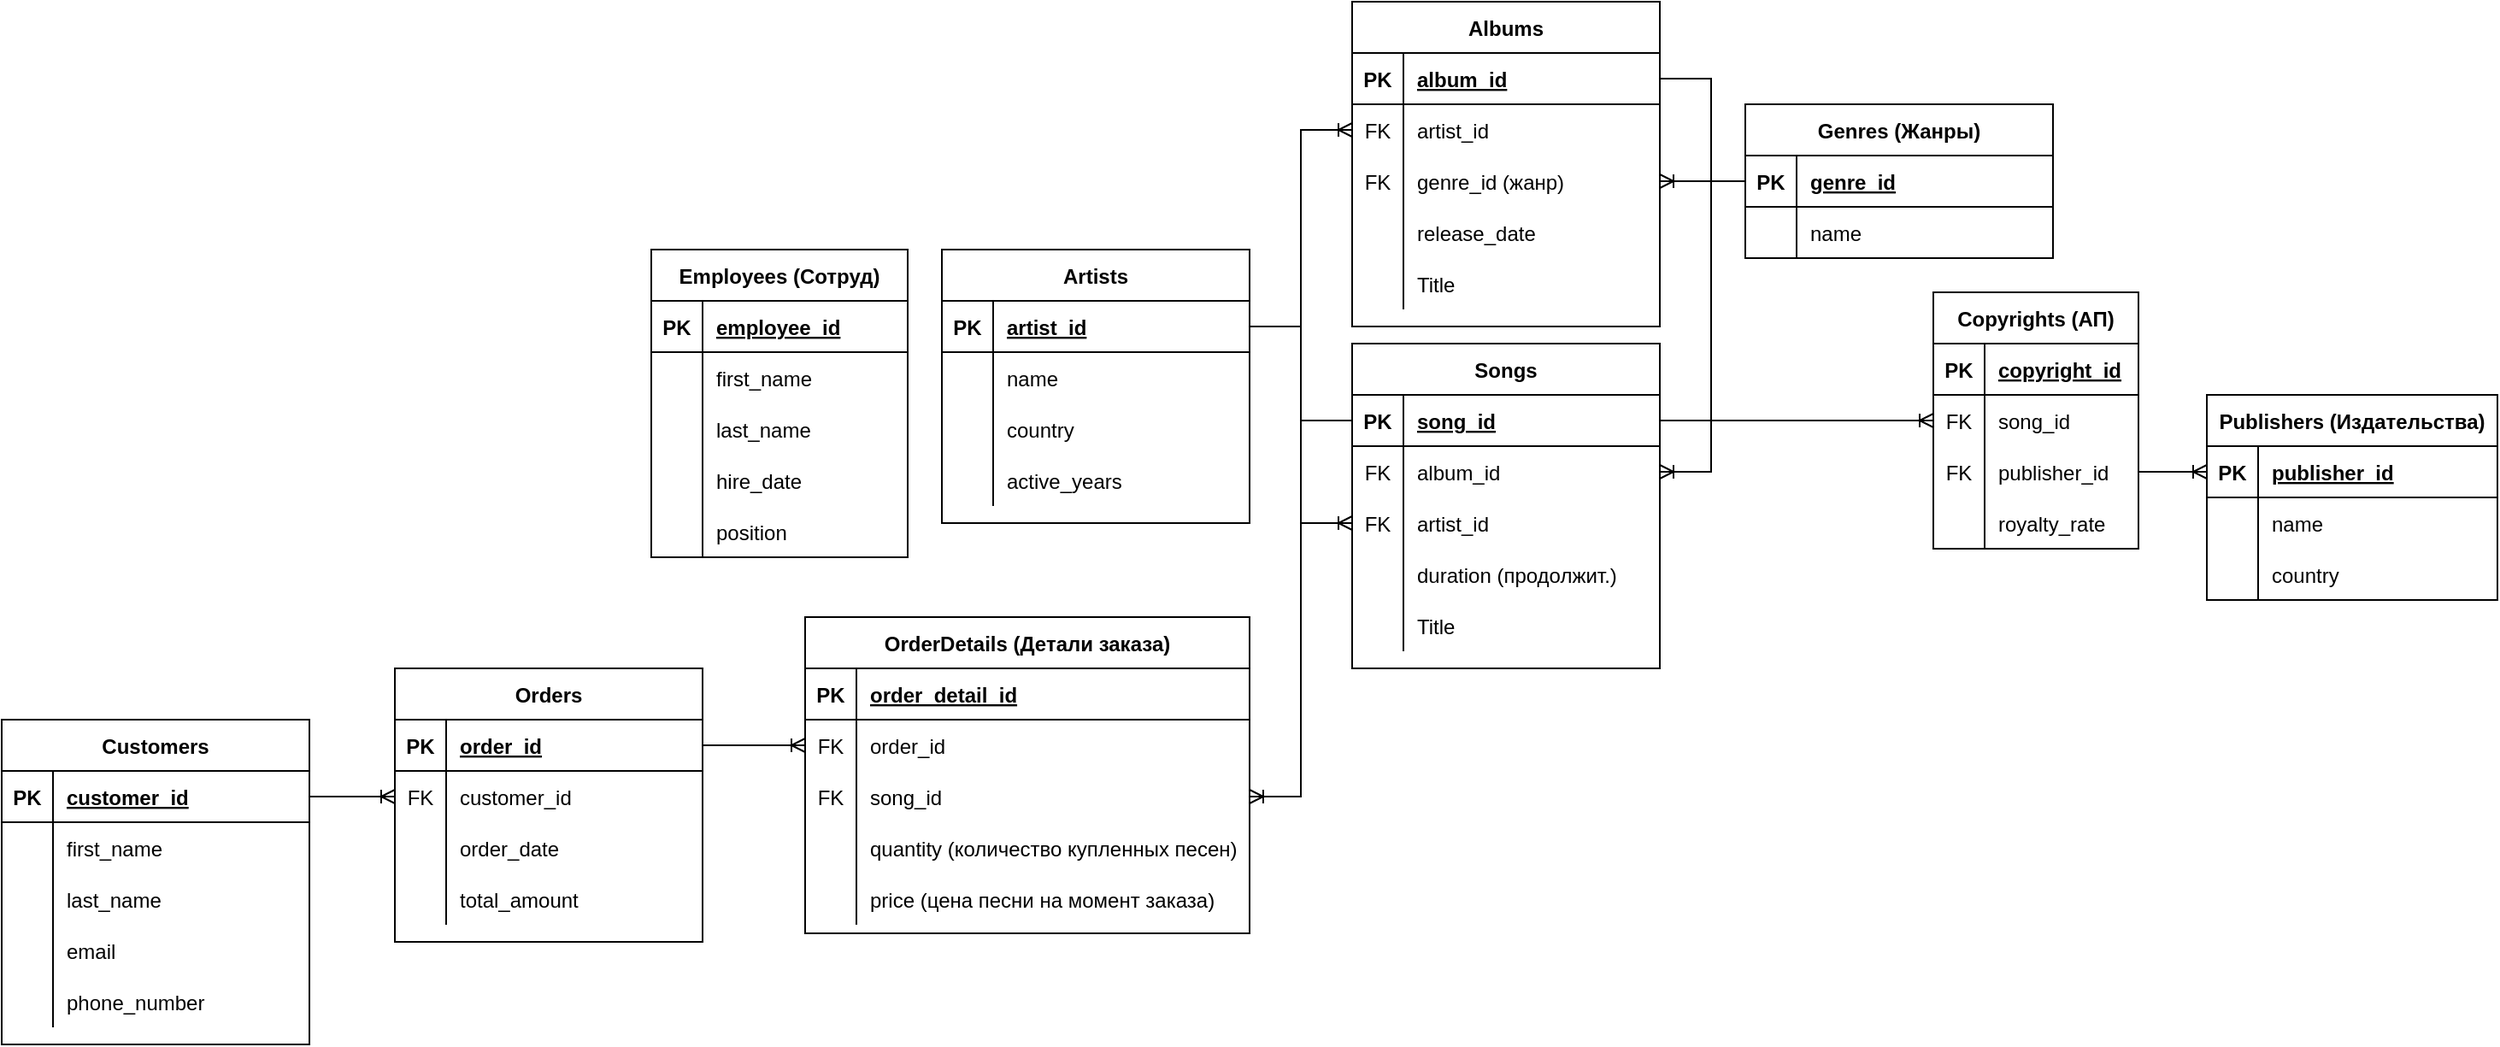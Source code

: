 <mxfile version="21.8.0" type="device">
  <diagram id="JHXD_FLAg1l4ZwwPy2hv" name="Страница 1">
    <mxGraphModel dx="2261" dy="790" grid="1" gridSize="10" guides="1" tooltips="1" connect="1" arrows="1" fold="1" page="1" pageScale="1" pageWidth="827" pageHeight="1169" math="0" shadow="0">
      <root>
        <mxCell id="0" />
        <mxCell id="1" parent="0" />
        <mxCell id="b1tqlQpPROl0KaojDgpp-8" value="Albums" style="shape=table;startSize=30;container=1;collapsible=1;childLayout=tableLayout;fixedRows=1;rowLines=0;fontStyle=1;align=center;resizeLast=1;" parent="1" vertex="1">
          <mxGeometry x="130" y="30" width="180" height="190" as="geometry" />
        </mxCell>
        <mxCell id="b1tqlQpPROl0KaojDgpp-9" value="" style="shape=tableRow;horizontal=0;startSize=0;swimlaneHead=0;swimlaneBody=0;fillColor=none;collapsible=0;dropTarget=0;points=[[0,0.5],[1,0.5]];portConstraint=eastwest;top=0;left=0;right=0;bottom=1;" parent="b1tqlQpPROl0KaojDgpp-8" vertex="1">
          <mxGeometry y="30" width="180" height="30" as="geometry" />
        </mxCell>
        <mxCell id="b1tqlQpPROl0KaojDgpp-10" value="PK" style="shape=partialRectangle;connectable=0;fillColor=none;top=0;left=0;bottom=0;right=0;fontStyle=1;overflow=hidden;" parent="b1tqlQpPROl0KaojDgpp-9" vertex="1">
          <mxGeometry width="30" height="30" as="geometry">
            <mxRectangle width="30" height="30" as="alternateBounds" />
          </mxGeometry>
        </mxCell>
        <mxCell id="b1tqlQpPROl0KaojDgpp-11" value="album_id" style="shape=partialRectangle;connectable=0;fillColor=none;top=0;left=0;bottom=0;right=0;align=left;spacingLeft=6;fontStyle=5;overflow=hidden;" parent="b1tqlQpPROl0KaojDgpp-9" vertex="1">
          <mxGeometry x="30" width="150" height="30" as="geometry">
            <mxRectangle width="150" height="30" as="alternateBounds" />
          </mxGeometry>
        </mxCell>
        <mxCell id="b1tqlQpPROl0KaojDgpp-12" value="" style="shape=tableRow;horizontal=0;startSize=0;swimlaneHead=0;swimlaneBody=0;fillColor=none;collapsible=0;dropTarget=0;points=[[0,0.5],[1,0.5]];portConstraint=eastwest;top=0;left=0;right=0;bottom=0;" parent="b1tqlQpPROl0KaojDgpp-8" vertex="1">
          <mxGeometry y="60" width="180" height="30" as="geometry" />
        </mxCell>
        <mxCell id="b1tqlQpPROl0KaojDgpp-13" value="FK" style="shape=partialRectangle;connectable=0;fillColor=none;top=0;left=0;bottom=0;right=0;fontStyle=0;overflow=hidden;" parent="b1tqlQpPROl0KaojDgpp-12" vertex="1">
          <mxGeometry width="30" height="30" as="geometry">
            <mxRectangle width="30" height="30" as="alternateBounds" />
          </mxGeometry>
        </mxCell>
        <mxCell id="b1tqlQpPROl0KaojDgpp-14" value="artist_id " style="shape=partialRectangle;connectable=0;fillColor=none;top=0;left=0;bottom=0;right=0;align=left;spacingLeft=6;fontStyle=0;overflow=hidden;" parent="b1tqlQpPROl0KaojDgpp-12" vertex="1">
          <mxGeometry x="30" width="150" height="30" as="geometry">
            <mxRectangle width="150" height="30" as="alternateBounds" />
          </mxGeometry>
        </mxCell>
        <mxCell id="b1tqlQpPROl0KaojDgpp-15" value="" style="shape=tableRow;horizontal=0;startSize=0;swimlaneHead=0;swimlaneBody=0;fillColor=none;collapsible=0;dropTarget=0;points=[[0,0.5],[1,0.5]];portConstraint=eastwest;top=0;left=0;right=0;bottom=0;" parent="b1tqlQpPROl0KaojDgpp-8" vertex="1">
          <mxGeometry y="90" width="180" height="30" as="geometry" />
        </mxCell>
        <mxCell id="b1tqlQpPROl0KaojDgpp-16" value="FK" style="shape=partialRectangle;connectable=0;fillColor=none;top=0;left=0;bottom=0;right=0;fontStyle=0;overflow=hidden;" parent="b1tqlQpPROl0KaojDgpp-15" vertex="1">
          <mxGeometry width="30" height="30" as="geometry">
            <mxRectangle width="30" height="30" as="alternateBounds" />
          </mxGeometry>
        </mxCell>
        <mxCell id="b1tqlQpPROl0KaojDgpp-17" value="genre_id (жанр)" style="shape=partialRectangle;connectable=0;fillColor=none;top=0;left=0;bottom=0;right=0;align=left;spacingLeft=6;fontStyle=0;overflow=hidden;" parent="b1tqlQpPROl0KaojDgpp-15" vertex="1">
          <mxGeometry x="30" width="150" height="30" as="geometry">
            <mxRectangle width="150" height="30" as="alternateBounds" />
          </mxGeometry>
        </mxCell>
        <mxCell id="b1tqlQpPROl0KaojDgpp-18" value="" style="shape=tableRow;horizontal=0;startSize=0;swimlaneHead=0;swimlaneBody=0;fillColor=none;collapsible=0;dropTarget=0;points=[[0,0.5],[1,0.5]];portConstraint=eastwest;top=0;left=0;right=0;bottom=0;" parent="b1tqlQpPROl0KaojDgpp-8" vertex="1">
          <mxGeometry y="120" width="180" height="30" as="geometry" />
        </mxCell>
        <mxCell id="b1tqlQpPROl0KaojDgpp-19" value="" style="shape=partialRectangle;connectable=0;fillColor=none;top=0;left=0;bottom=0;right=0;editable=1;overflow=hidden;" parent="b1tqlQpPROl0KaojDgpp-18" vertex="1">
          <mxGeometry width="30" height="30" as="geometry">
            <mxRectangle width="30" height="30" as="alternateBounds" />
          </mxGeometry>
        </mxCell>
        <mxCell id="b1tqlQpPROl0KaojDgpp-20" value="release_date " style="shape=partialRectangle;connectable=0;fillColor=none;top=0;left=0;bottom=0;right=0;align=left;spacingLeft=6;overflow=hidden;" parent="b1tqlQpPROl0KaojDgpp-18" vertex="1">
          <mxGeometry x="30" width="150" height="30" as="geometry">
            <mxRectangle width="150" height="30" as="alternateBounds" />
          </mxGeometry>
        </mxCell>
        <mxCell id="b1tqlQpPROl0KaojDgpp-21" value="" style="shape=tableRow;horizontal=0;startSize=0;swimlaneHead=0;swimlaneBody=0;fillColor=none;collapsible=0;dropTarget=0;points=[[0,0.5],[1,0.5]];portConstraint=eastwest;top=0;left=0;right=0;bottom=0;" parent="b1tqlQpPROl0KaojDgpp-8" vertex="1">
          <mxGeometry y="150" width="180" height="30" as="geometry" />
        </mxCell>
        <mxCell id="b1tqlQpPROl0KaojDgpp-22" value="" style="shape=partialRectangle;connectable=0;fillColor=none;top=0;left=0;bottom=0;right=0;editable=1;overflow=hidden;" parent="b1tqlQpPROl0KaojDgpp-21" vertex="1">
          <mxGeometry width="30" height="30" as="geometry">
            <mxRectangle width="30" height="30" as="alternateBounds" />
          </mxGeometry>
        </mxCell>
        <mxCell id="b1tqlQpPROl0KaojDgpp-23" value="Title" style="shape=partialRectangle;connectable=0;fillColor=none;top=0;left=0;bottom=0;right=0;align=left;spacingLeft=6;overflow=hidden;" parent="b1tqlQpPROl0KaojDgpp-21" vertex="1">
          <mxGeometry x="30" width="150" height="30" as="geometry">
            <mxRectangle width="150" height="30" as="alternateBounds" />
          </mxGeometry>
        </mxCell>
        <mxCell id="b1tqlQpPROl0KaojDgpp-24" value="Artists" style="shape=table;startSize=30;container=1;collapsible=1;childLayout=tableLayout;fixedRows=1;rowLines=0;fontStyle=1;align=center;resizeLast=1;" parent="1" vertex="1">
          <mxGeometry x="-110" y="175" width="180" height="160" as="geometry" />
        </mxCell>
        <mxCell id="b1tqlQpPROl0KaojDgpp-25" value="" style="shape=tableRow;horizontal=0;startSize=0;swimlaneHead=0;swimlaneBody=0;fillColor=none;collapsible=0;dropTarget=0;points=[[0,0.5],[1,0.5]];portConstraint=eastwest;top=0;left=0;right=0;bottom=1;" parent="b1tqlQpPROl0KaojDgpp-24" vertex="1">
          <mxGeometry y="30" width="180" height="30" as="geometry" />
        </mxCell>
        <mxCell id="b1tqlQpPROl0KaojDgpp-26" value="PK" style="shape=partialRectangle;connectable=0;fillColor=none;top=0;left=0;bottom=0;right=0;fontStyle=1;overflow=hidden;" parent="b1tqlQpPROl0KaojDgpp-25" vertex="1">
          <mxGeometry width="30" height="30" as="geometry">
            <mxRectangle width="30" height="30" as="alternateBounds" />
          </mxGeometry>
        </mxCell>
        <mxCell id="b1tqlQpPROl0KaojDgpp-27" value="artist_id " style="shape=partialRectangle;connectable=0;fillColor=none;top=0;left=0;bottom=0;right=0;align=left;spacingLeft=6;fontStyle=5;overflow=hidden;" parent="b1tqlQpPROl0KaojDgpp-25" vertex="1">
          <mxGeometry x="30" width="150" height="30" as="geometry">
            <mxRectangle width="150" height="30" as="alternateBounds" />
          </mxGeometry>
        </mxCell>
        <mxCell id="b1tqlQpPROl0KaojDgpp-28" value="" style="shape=tableRow;horizontal=0;startSize=0;swimlaneHead=0;swimlaneBody=0;fillColor=none;collapsible=0;dropTarget=0;points=[[0,0.5],[1,0.5]];portConstraint=eastwest;top=0;left=0;right=0;bottom=0;" parent="b1tqlQpPROl0KaojDgpp-24" vertex="1">
          <mxGeometry y="60" width="180" height="30" as="geometry" />
        </mxCell>
        <mxCell id="b1tqlQpPROl0KaojDgpp-29" value="" style="shape=partialRectangle;connectable=0;fillColor=none;top=0;left=0;bottom=0;right=0;fontStyle=0;overflow=hidden;" parent="b1tqlQpPROl0KaojDgpp-28" vertex="1">
          <mxGeometry width="30" height="30" as="geometry">
            <mxRectangle width="30" height="30" as="alternateBounds" />
          </mxGeometry>
        </mxCell>
        <mxCell id="b1tqlQpPROl0KaojDgpp-30" value="name " style="shape=partialRectangle;connectable=0;fillColor=none;top=0;left=0;bottom=0;right=0;align=left;spacingLeft=6;fontStyle=0;overflow=hidden;" parent="b1tqlQpPROl0KaojDgpp-28" vertex="1">
          <mxGeometry x="30" width="150" height="30" as="geometry">
            <mxRectangle width="150" height="30" as="alternateBounds" />
          </mxGeometry>
        </mxCell>
        <mxCell id="b1tqlQpPROl0KaojDgpp-31" value="" style="shape=tableRow;horizontal=0;startSize=0;swimlaneHead=0;swimlaneBody=0;fillColor=none;collapsible=0;dropTarget=0;points=[[0,0.5],[1,0.5]];portConstraint=eastwest;top=0;left=0;right=0;bottom=0;" parent="b1tqlQpPROl0KaojDgpp-24" vertex="1">
          <mxGeometry y="90" width="180" height="30" as="geometry" />
        </mxCell>
        <mxCell id="b1tqlQpPROl0KaojDgpp-32" value="" style="shape=partialRectangle;connectable=0;fillColor=none;top=0;left=0;bottom=0;right=0;fontStyle=0;overflow=hidden;" parent="b1tqlQpPROl0KaojDgpp-31" vertex="1">
          <mxGeometry width="30" height="30" as="geometry">
            <mxRectangle width="30" height="30" as="alternateBounds" />
          </mxGeometry>
        </mxCell>
        <mxCell id="b1tqlQpPROl0KaojDgpp-33" value="country " style="shape=partialRectangle;connectable=0;fillColor=none;top=0;left=0;bottom=0;right=0;align=left;spacingLeft=6;fontStyle=0;overflow=hidden;" parent="b1tqlQpPROl0KaojDgpp-31" vertex="1">
          <mxGeometry x="30" width="150" height="30" as="geometry">
            <mxRectangle width="150" height="30" as="alternateBounds" />
          </mxGeometry>
        </mxCell>
        <mxCell id="b1tqlQpPROl0KaojDgpp-34" value="" style="shape=tableRow;horizontal=0;startSize=0;swimlaneHead=0;swimlaneBody=0;fillColor=none;collapsible=0;dropTarget=0;points=[[0,0.5],[1,0.5]];portConstraint=eastwest;top=0;left=0;right=0;bottom=0;" parent="b1tqlQpPROl0KaojDgpp-24" vertex="1">
          <mxGeometry y="120" width="180" height="30" as="geometry" />
        </mxCell>
        <mxCell id="b1tqlQpPROl0KaojDgpp-35" value="" style="shape=partialRectangle;connectable=0;fillColor=none;top=0;left=0;bottom=0;right=0;editable=1;overflow=hidden;" parent="b1tqlQpPROl0KaojDgpp-34" vertex="1">
          <mxGeometry width="30" height="30" as="geometry">
            <mxRectangle width="30" height="30" as="alternateBounds" />
          </mxGeometry>
        </mxCell>
        <mxCell id="b1tqlQpPROl0KaojDgpp-36" value="active_years  " style="shape=partialRectangle;connectable=0;fillColor=none;top=0;left=0;bottom=0;right=0;align=left;spacingLeft=6;overflow=hidden;" parent="b1tqlQpPROl0KaojDgpp-34" vertex="1">
          <mxGeometry x="30" width="150" height="30" as="geometry">
            <mxRectangle width="150" height="30" as="alternateBounds" />
          </mxGeometry>
        </mxCell>
        <mxCell id="b1tqlQpPROl0KaojDgpp-40" value="Genres (Жанры)" style="shape=table;startSize=30;container=1;collapsible=1;childLayout=tableLayout;fixedRows=1;rowLines=0;fontStyle=1;align=center;resizeLast=1;" parent="1" vertex="1">
          <mxGeometry x="360" y="90" width="180" height="90" as="geometry" />
        </mxCell>
        <mxCell id="b1tqlQpPROl0KaojDgpp-41" value="" style="shape=tableRow;horizontal=0;startSize=0;swimlaneHead=0;swimlaneBody=0;fillColor=none;collapsible=0;dropTarget=0;points=[[0,0.5],[1,0.5]];portConstraint=eastwest;top=0;left=0;right=0;bottom=1;" parent="b1tqlQpPROl0KaojDgpp-40" vertex="1">
          <mxGeometry y="30" width="180" height="30" as="geometry" />
        </mxCell>
        <mxCell id="b1tqlQpPROl0KaojDgpp-42" value="PK" style="shape=partialRectangle;connectable=0;fillColor=none;top=0;left=0;bottom=0;right=0;fontStyle=1;overflow=hidden;" parent="b1tqlQpPROl0KaojDgpp-41" vertex="1">
          <mxGeometry width="30" height="30" as="geometry">
            <mxRectangle width="30" height="30" as="alternateBounds" />
          </mxGeometry>
        </mxCell>
        <mxCell id="b1tqlQpPROl0KaojDgpp-43" value="genre_id " style="shape=partialRectangle;connectable=0;fillColor=none;top=0;left=0;bottom=0;right=0;align=left;spacingLeft=6;fontStyle=5;overflow=hidden;" parent="b1tqlQpPROl0KaojDgpp-41" vertex="1">
          <mxGeometry x="30" width="150" height="30" as="geometry">
            <mxRectangle width="150" height="30" as="alternateBounds" />
          </mxGeometry>
        </mxCell>
        <mxCell id="b1tqlQpPROl0KaojDgpp-44" value="" style="shape=tableRow;horizontal=0;startSize=0;swimlaneHead=0;swimlaneBody=0;fillColor=none;collapsible=0;dropTarget=0;points=[[0,0.5],[1,0.5]];portConstraint=eastwest;top=0;left=0;right=0;bottom=0;" parent="b1tqlQpPROl0KaojDgpp-40" vertex="1">
          <mxGeometry y="60" width="180" height="30" as="geometry" />
        </mxCell>
        <mxCell id="b1tqlQpPROl0KaojDgpp-45" value="" style="shape=partialRectangle;connectable=0;fillColor=none;top=0;left=0;bottom=0;right=0;fontStyle=0;overflow=hidden;" parent="b1tqlQpPROl0KaojDgpp-44" vertex="1">
          <mxGeometry width="30" height="30" as="geometry">
            <mxRectangle width="30" height="30" as="alternateBounds" />
          </mxGeometry>
        </mxCell>
        <mxCell id="b1tqlQpPROl0KaojDgpp-46" value="name " style="shape=partialRectangle;connectable=0;fillColor=none;top=0;left=0;bottom=0;right=0;align=left;spacingLeft=6;fontStyle=0;overflow=hidden;" parent="b1tqlQpPROl0KaojDgpp-44" vertex="1">
          <mxGeometry x="30" width="150" height="30" as="geometry">
            <mxRectangle width="150" height="30" as="alternateBounds" />
          </mxGeometry>
        </mxCell>
        <mxCell id="b1tqlQpPROl0KaojDgpp-57" value="Songs" style="shape=table;startSize=30;container=1;collapsible=1;childLayout=tableLayout;fixedRows=1;rowLines=0;fontStyle=1;align=center;resizeLast=1;" parent="1" vertex="1">
          <mxGeometry x="130" y="230" width="180" height="190" as="geometry" />
        </mxCell>
        <mxCell id="b1tqlQpPROl0KaojDgpp-58" value="" style="shape=tableRow;horizontal=0;startSize=0;swimlaneHead=0;swimlaneBody=0;fillColor=none;collapsible=0;dropTarget=0;points=[[0,0.5],[1,0.5]];portConstraint=eastwest;top=0;left=0;right=0;bottom=1;" parent="b1tqlQpPROl0KaojDgpp-57" vertex="1">
          <mxGeometry y="30" width="180" height="30" as="geometry" />
        </mxCell>
        <mxCell id="b1tqlQpPROl0KaojDgpp-59" value="PK" style="shape=partialRectangle;connectable=0;fillColor=none;top=0;left=0;bottom=0;right=0;fontStyle=1;overflow=hidden;" parent="b1tqlQpPROl0KaojDgpp-58" vertex="1">
          <mxGeometry width="30" height="30" as="geometry">
            <mxRectangle width="30" height="30" as="alternateBounds" />
          </mxGeometry>
        </mxCell>
        <mxCell id="b1tqlQpPROl0KaojDgpp-60" value="song_id " style="shape=partialRectangle;connectable=0;fillColor=none;top=0;left=0;bottom=0;right=0;align=left;spacingLeft=6;fontStyle=5;overflow=hidden;" parent="b1tqlQpPROl0KaojDgpp-58" vertex="1">
          <mxGeometry x="30" width="150" height="30" as="geometry">
            <mxRectangle width="150" height="30" as="alternateBounds" />
          </mxGeometry>
        </mxCell>
        <mxCell id="b1tqlQpPROl0KaojDgpp-61" value="" style="shape=tableRow;horizontal=0;startSize=0;swimlaneHead=0;swimlaneBody=0;fillColor=none;collapsible=0;dropTarget=0;points=[[0,0.5],[1,0.5]];portConstraint=eastwest;top=0;left=0;right=0;bottom=0;" parent="b1tqlQpPROl0KaojDgpp-57" vertex="1">
          <mxGeometry y="60" width="180" height="30" as="geometry" />
        </mxCell>
        <mxCell id="b1tqlQpPROl0KaojDgpp-62" value="FK" style="shape=partialRectangle;connectable=0;fillColor=none;top=0;left=0;bottom=0;right=0;fontStyle=0;overflow=hidden;" parent="b1tqlQpPROl0KaojDgpp-61" vertex="1">
          <mxGeometry width="30" height="30" as="geometry">
            <mxRectangle width="30" height="30" as="alternateBounds" />
          </mxGeometry>
        </mxCell>
        <mxCell id="b1tqlQpPROl0KaojDgpp-63" value="album_id " style="shape=partialRectangle;connectable=0;fillColor=none;top=0;left=0;bottom=0;right=0;align=left;spacingLeft=6;fontStyle=0;overflow=hidden;" parent="b1tqlQpPROl0KaojDgpp-61" vertex="1">
          <mxGeometry x="30" width="150" height="30" as="geometry">
            <mxRectangle width="150" height="30" as="alternateBounds" />
          </mxGeometry>
        </mxCell>
        <mxCell id="b1tqlQpPROl0KaojDgpp-64" value="" style="shape=tableRow;horizontal=0;startSize=0;swimlaneHead=0;swimlaneBody=0;fillColor=none;collapsible=0;dropTarget=0;points=[[0,0.5],[1,0.5]];portConstraint=eastwest;top=0;left=0;right=0;bottom=0;" parent="b1tqlQpPROl0KaojDgpp-57" vertex="1">
          <mxGeometry y="90" width="180" height="30" as="geometry" />
        </mxCell>
        <mxCell id="b1tqlQpPROl0KaojDgpp-65" value="FK" style="shape=partialRectangle;connectable=0;fillColor=none;top=0;left=0;bottom=0;right=0;fontStyle=0;overflow=hidden;" parent="b1tqlQpPROl0KaojDgpp-64" vertex="1">
          <mxGeometry width="30" height="30" as="geometry">
            <mxRectangle width="30" height="30" as="alternateBounds" />
          </mxGeometry>
        </mxCell>
        <mxCell id="b1tqlQpPROl0KaojDgpp-66" value="artist_id " style="shape=partialRectangle;connectable=0;fillColor=none;top=0;left=0;bottom=0;right=0;align=left;spacingLeft=6;fontStyle=0;overflow=hidden;" parent="b1tqlQpPROl0KaojDgpp-64" vertex="1">
          <mxGeometry x="30" width="150" height="30" as="geometry">
            <mxRectangle width="150" height="30" as="alternateBounds" />
          </mxGeometry>
        </mxCell>
        <mxCell id="b1tqlQpPROl0KaojDgpp-67" value="" style="shape=tableRow;horizontal=0;startSize=0;swimlaneHead=0;swimlaneBody=0;fillColor=none;collapsible=0;dropTarget=0;points=[[0,0.5],[1,0.5]];portConstraint=eastwest;top=0;left=0;right=0;bottom=0;" parent="b1tqlQpPROl0KaojDgpp-57" vertex="1">
          <mxGeometry y="120" width="180" height="30" as="geometry" />
        </mxCell>
        <mxCell id="b1tqlQpPROl0KaojDgpp-68" value="" style="shape=partialRectangle;connectable=0;fillColor=none;top=0;left=0;bottom=0;right=0;editable=1;overflow=hidden;" parent="b1tqlQpPROl0KaojDgpp-67" vertex="1">
          <mxGeometry width="30" height="30" as="geometry">
            <mxRectangle width="30" height="30" as="alternateBounds" />
          </mxGeometry>
        </mxCell>
        <mxCell id="b1tqlQpPROl0KaojDgpp-69" value="duration (продолжит.)" style="shape=partialRectangle;connectable=0;fillColor=none;top=0;left=0;bottom=0;right=0;align=left;spacingLeft=6;overflow=hidden;" parent="b1tqlQpPROl0KaojDgpp-67" vertex="1">
          <mxGeometry x="30" width="150" height="30" as="geometry">
            <mxRectangle width="150" height="30" as="alternateBounds" />
          </mxGeometry>
        </mxCell>
        <mxCell id="b1tqlQpPROl0KaojDgpp-70" value="" style="shape=tableRow;horizontal=0;startSize=0;swimlaneHead=0;swimlaneBody=0;fillColor=none;collapsible=0;dropTarget=0;points=[[0,0.5],[1,0.5]];portConstraint=eastwest;top=0;left=0;right=0;bottom=0;" parent="b1tqlQpPROl0KaojDgpp-57" vertex="1">
          <mxGeometry y="150" width="180" height="30" as="geometry" />
        </mxCell>
        <mxCell id="b1tqlQpPROl0KaojDgpp-71" value="" style="shape=partialRectangle;connectable=0;fillColor=none;top=0;left=0;bottom=0;right=0;editable=1;overflow=hidden;" parent="b1tqlQpPROl0KaojDgpp-70" vertex="1">
          <mxGeometry width="30" height="30" as="geometry">
            <mxRectangle width="30" height="30" as="alternateBounds" />
          </mxGeometry>
        </mxCell>
        <mxCell id="b1tqlQpPROl0KaojDgpp-72" value="Title" style="shape=partialRectangle;connectable=0;fillColor=none;top=0;left=0;bottom=0;right=0;align=left;spacingLeft=6;overflow=hidden;" parent="b1tqlQpPROl0KaojDgpp-70" vertex="1">
          <mxGeometry x="30" width="150" height="30" as="geometry">
            <mxRectangle width="150" height="30" as="alternateBounds" />
          </mxGeometry>
        </mxCell>
        <mxCell id="b1tqlQpPROl0KaojDgpp-73" value="Customers" style="shape=table;startSize=30;container=1;collapsible=1;childLayout=tableLayout;fixedRows=1;rowLines=0;fontStyle=1;align=center;resizeLast=1;" parent="1" vertex="1">
          <mxGeometry x="-660" y="450" width="180" height="190" as="geometry" />
        </mxCell>
        <mxCell id="b1tqlQpPROl0KaojDgpp-74" value="" style="shape=tableRow;horizontal=0;startSize=0;swimlaneHead=0;swimlaneBody=0;fillColor=none;collapsible=0;dropTarget=0;points=[[0,0.5],[1,0.5]];portConstraint=eastwest;top=0;left=0;right=0;bottom=1;" parent="b1tqlQpPROl0KaojDgpp-73" vertex="1">
          <mxGeometry y="30" width="180" height="30" as="geometry" />
        </mxCell>
        <mxCell id="b1tqlQpPROl0KaojDgpp-75" value="PK" style="shape=partialRectangle;connectable=0;fillColor=none;top=0;left=0;bottom=0;right=0;fontStyle=1;overflow=hidden;" parent="b1tqlQpPROl0KaojDgpp-74" vertex="1">
          <mxGeometry width="30" height="30" as="geometry">
            <mxRectangle width="30" height="30" as="alternateBounds" />
          </mxGeometry>
        </mxCell>
        <mxCell id="b1tqlQpPROl0KaojDgpp-76" value="customer_id " style="shape=partialRectangle;connectable=0;fillColor=none;top=0;left=0;bottom=0;right=0;align=left;spacingLeft=6;fontStyle=5;overflow=hidden;" parent="b1tqlQpPROl0KaojDgpp-74" vertex="1">
          <mxGeometry x="30" width="150" height="30" as="geometry">
            <mxRectangle width="150" height="30" as="alternateBounds" />
          </mxGeometry>
        </mxCell>
        <mxCell id="b1tqlQpPROl0KaojDgpp-77" value="" style="shape=tableRow;horizontal=0;startSize=0;swimlaneHead=0;swimlaneBody=0;fillColor=none;collapsible=0;dropTarget=0;points=[[0,0.5],[1,0.5]];portConstraint=eastwest;top=0;left=0;right=0;bottom=0;" parent="b1tqlQpPROl0KaojDgpp-73" vertex="1">
          <mxGeometry y="60" width="180" height="30" as="geometry" />
        </mxCell>
        <mxCell id="b1tqlQpPROl0KaojDgpp-78" value="" style="shape=partialRectangle;connectable=0;fillColor=none;top=0;left=0;bottom=0;right=0;fontStyle=0;overflow=hidden;" parent="b1tqlQpPROl0KaojDgpp-77" vertex="1">
          <mxGeometry width="30" height="30" as="geometry">
            <mxRectangle width="30" height="30" as="alternateBounds" />
          </mxGeometry>
        </mxCell>
        <mxCell id="b1tqlQpPROl0KaojDgpp-79" value="first_name " style="shape=partialRectangle;connectable=0;fillColor=none;top=0;left=0;bottom=0;right=0;align=left;spacingLeft=6;fontStyle=0;overflow=hidden;" parent="b1tqlQpPROl0KaojDgpp-77" vertex="1">
          <mxGeometry x="30" width="150" height="30" as="geometry">
            <mxRectangle width="150" height="30" as="alternateBounds" />
          </mxGeometry>
        </mxCell>
        <mxCell id="b1tqlQpPROl0KaojDgpp-80" value="" style="shape=tableRow;horizontal=0;startSize=0;swimlaneHead=0;swimlaneBody=0;fillColor=none;collapsible=0;dropTarget=0;points=[[0,0.5],[1,0.5]];portConstraint=eastwest;top=0;left=0;right=0;bottom=0;" parent="b1tqlQpPROl0KaojDgpp-73" vertex="1">
          <mxGeometry y="90" width="180" height="30" as="geometry" />
        </mxCell>
        <mxCell id="b1tqlQpPROl0KaojDgpp-81" value="" style="shape=partialRectangle;connectable=0;fillColor=none;top=0;left=0;bottom=0;right=0;fontStyle=0;overflow=hidden;" parent="b1tqlQpPROl0KaojDgpp-80" vertex="1">
          <mxGeometry width="30" height="30" as="geometry">
            <mxRectangle width="30" height="30" as="alternateBounds" />
          </mxGeometry>
        </mxCell>
        <mxCell id="b1tqlQpPROl0KaojDgpp-82" value="last_name " style="shape=partialRectangle;connectable=0;fillColor=none;top=0;left=0;bottom=0;right=0;align=left;spacingLeft=6;fontStyle=0;overflow=hidden;" parent="b1tqlQpPROl0KaojDgpp-80" vertex="1">
          <mxGeometry x="30" width="150" height="30" as="geometry">
            <mxRectangle width="150" height="30" as="alternateBounds" />
          </mxGeometry>
        </mxCell>
        <mxCell id="b1tqlQpPROl0KaojDgpp-83" value="" style="shape=tableRow;horizontal=0;startSize=0;swimlaneHead=0;swimlaneBody=0;fillColor=none;collapsible=0;dropTarget=0;points=[[0,0.5],[1,0.5]];portConstraint=eastwest;top=0;left=0;right=0;bottom=0;" parent="b1tqlQpPROl0KaojDgpp-73" vertex="1">
          <mxGeometry y="120" width="180" height="30" as="geometry" />
        </mxCell>
        <mxCell id="b1tqlQpPROl0KaojDgpp-84" value="" style="shape=partialRectangle;connectable=0;fillColor=none;top=0;left=0;bottom=0;right=0;editable=1;overflow=hidden;" parent="b1tqlQpPROl0KaojDgpp-83" vertex="1">
          <mxGeometry width="30" height="30" as="geometry">
            <mxRectangle width="30" height="30" as="alternateBounds" />
          </mxGeometry>
        </mxCell>
        <mxCell id="b1tqlQpPROl0KaojDgpp-85" value="email " style="shape=partialRectangle;connectable=0;fillColor=none;top=0;left=0;bottom=0;right=0;align=left;spacingLeft=6;overflow=hidden;" parent="b1tqlQpPROl0KaojDgpp-83" vertex="1">
          <mxGeometry x="30" width="150" height="30" as="geometry">
            <mxRectangle width="150" height="30" as="alternateBounds" />
          </mxGeometry>
        </mxCell>
        <mxCell id="b1tqlQpPROl0KaojDgpp-86" value="" style="shape=tableRow;horizontal=0;startSize=0;swimlaneHead=0;swimlaneBody=0;fillColor=none;collapsible=0;dropTarget=0;points=[[0,0.5],[1,0.5]];portConstraint=eastwest;top=0;left=0;right=0;bottom=0;" parent="b1tqlQpPROl0KaojDgpp-73" vertex="1">
          <mxGeometry y="150" width="180" height="30" as="geometry" />
        </mxCell>
        <mxCell id="b1tqlQpPROl0KaojDgpp-87" value="" style="shape=partialRectangle;connectable=0;fillColor=none;top=0;left=0;bottom=0;right=0;editable=1;overflow=hidden;" parent="b1tqlQpPROl0KaojDgpp-86" vertex="1">
          <mxGeometry width="30" height="30" as="geometry">
            <mxRectangle width="30" height="30" as="alternateBounds" />
          </mxGeometry>
        </mxCell>
        <mxCell id="b1tqlQpPROl0KaojDgpp-88" value="phone_number " style="shape=partialRectangle;connectable=0;fillColor=none;top=0;left=0;bottom=0;right=0;align=left;spacingLeft=6;overflow=hidden;" parent="b1tqlQpPROl0KaojDgpp-86" vertex="1">
          <mxGeometry x="30" width="150" height="30" as="geometry">
            <mxRectangle width="150" height="30" as="alternateBounds" />
          </mxGeometry>
        </mxCell>
        <mxCell id="b1tqlQpPROl0KaojDgpp-89" value="Orders" style="shape=table;startSize=30;container=1;collapsible=1;childLayout=tableLayout;fixedRows=1;rowLines=0;fontStyle=1;align=center;resizeLast=1;" parent="1" vertex="1">
          <mxGeometry x="-430" y="420" width="180" height="160" as="geometry" />
        </mxCell>
        <mxCell id="b1tqlQpPROl0KaojDgpp-90" value="" style="shape=tableRow;horizontal=0;startSize=0;swimlaneHead=0;swimlaneBody=0;fillColor=none;collapsible=0;dropTarget=0;points=[[0,0.5],[1,0.5]];portConstraint=eastwest;top=0;left=0;right=0;bottom=1;" parent="b1tqlQpPROl0KaojDgpp-89" vertex="1">
          <mxGeometry y="30" width="180" height="30" as="geometry" />
        </mxCell>
        <mxCell id="b1tqlQpPROl0KaojDgpp-91" value="PK" style="shape=partialRectangle;connectable=0;fillColor=none;top=0;left=0;bottom=0;right=0;fontStyle=1;overflow=hidden;" parent="b1tqlQpPROl0KaojDgpp-90" vertex="1">
          <mxGeometry width="30" height="30" as="geometry">
            <mxRectangle width="30" height="30" as="alternateBounds" />
          </mxGeometry>
        </mxCell>
        <mxCell id="b1tqlQpPROl0KaojDgpp-92" value="order_id " style="shape=partialRectangle;connectable=0;fillColor=none;top=0;left=0;bottom=0;right=0;align=left;spacingLeft=6;fontStyle=5;overflow=hidden;" parent="b1tqlQpPROl0KaojDgpp-90" vertex="1">
          <mxGeometry x="30" width="150" height="30" as="geometry">
            <mxRectangle width="150" height="30" as="alternateBounds" />
          </mxGeometry>
        </mxCell>
        <mxCell id="b1tqlQpPROl0KaojDgpp-93" value="" style="shape=tableRow;horizontal=0;startSize=0;swimlaneHead=0;swimlaneBody=0;fillColor=none;collapsible=0;dropTarget=0;points=[[0,0.5],[1,0.5]];portConstraint=eastwest;top=0;left=0;right=0;bottom=0;" parent="b1tqlQpPROl0KaojDgpp-89" vertex="1">
          <mxGeometry y="60" width="180" height="30" as="geometry" />
        </mxCell>
        <mxCell id="b1tqlQpPROl0KaojDgpp-94" value="FK" style="shape=partialRectangle;connectable=0;fillColor=none;top=0;left=0;bottom=0;right=0;fontStyle=0;overflow=hidden;" parent="b1tqlQpPROl0KaojDgpp-93" vertex="1">
          <mxGeometry width="30" height="30" as="geometry">
            <mxRectangle width="30" height="30" as="alternateBounds" />
          </mxGeometry>
        </mxCell>
        <mxCell id="b1tqlQpPROl0KaojDgpp-95" value="customer_id " style="shape=partialRectangle;connectable=0;fillColor=none;top=0;left=0;bottom=0;right=0;align=left;spacingLeft=6;fontStyle=0;overflow=hidden;" parent="b1tqlQpPROl0KaojDgpp-93" vertex="1">
          <mxGeometry x="30" width="150" height="30" as="geometry">
            <mxRectangle width="150" height="30" as="alternateBounds" />
          </mxGeometry>
        </mxCell>
        <mxCell id="b1tqlQpPROl0KaojDgpp-96" value="" style="shape=tableRow;horizontal=0;startSize=0;swimlaneHead=0;swimlaneBody=0;fillColor=none;collapsible=0;dropTarget=0;points=[[0,0.5],[1,0.5]];portConstraint=eastwest;top=0;left=0;right=0;bottom=0;" parent="b1tqlQpPROl0KaojDgpp-89" vertex="1">
          <mxGeometry y="90" width="180" height="30" as="geometry" />
        </mxCell>
        <mxCell id="b1tqlQpPROl0KaojDgpp-97" value="" style="shape=partialRectangle;connectable=0;fillColor=none;top=0;left=0;bottom=0;right=0;fontStyle=0;overflow=hidden;" parent="b1tqlQpPROl0KaojDgpp-96" vertex="1">
          <mxGeometry width="30" height="30" as="geometry">
            <mxRectangle width="30" height="30" as="alternateBounds" />
          </mxGeometry>
        </mxCell>
        <mxCell id="b1tqlQpPROl0KaojDgpp-98" value="order_date" style="shape=partialRectangle;connectable=0;fillColor=none;top=0;left=0;bottom=0;right=0;align=left;spacingLeft=6;fontStyle=0;overflow=hidden;" parent="b1tqlQpPROl0KaojDgpp-96" vertex="1">
          <mxGeometry x="30" width="150" height="30" as="geometry">
            <mxRectangle width="150" height="30" as="alternateBounds" />
          </mxGeometry>
        </mxCell>
        <mxCell id="b1tqlQpPROl0KaojDgpp-99" value="" style="shape=tableRow;horizontal=0;startSize=0;swimlaneHead=0;swimlaneBody=0;fillColor=none;collapsible=0;dropTarget=0;points=[[0,0.5],[1,0.5]];portConstraint=eastwest;top=0;left=0;right=0;bottom=0;" parent="b1tqlQpPROl0KaojDgpp-89" vertex="1">
          <mxGeometry y="120" width="180" height="30" as="geometry" />
        </mxCell>
        <mxCell id="b1tqlQpPROl0KaojDgpp-100" value="" style="shape=partialRectangle;connectable=0;fillColor=none;top=0;left=0;bottom=0;right=0;editable=1;overflow=hidden;" parent="b1tqlQpPROl0KaojDgpp-99" vertex="1">
          <mxGeometry width="30" height="30" as="geometry">
            <mxRectangle width="30" height="30" as="alternateBounds" />
          </mxGeometry>
        </mxCell>
        <mxCell id="b1tqlQpPROl0KaojDgpp-101" value="total_amount " style="shape=partialRectangle;connectable=0;fillColor=none;top=0;left=0;bottom=0;right=0;align=left;spacingLeft=6;overflow=hidden;" parent="b1tqlQpPROl0KaojDgpp-99" vertex="1">
          <mxGeometry x="30" width="150" height="30" as="geometry">
            <mxRectangle width="150" height="30" as="alternateBounds" />
          </mxGeometry>
        </mxCell>
        <mxCell id="b1tqlQpPROl0KaojDgpp-121" value="OrderDetails (Детали заказа)" style="shape=table;startSize=30;container=1;collapsible=1;childLayout=tableLayout;fixedRows=1;rowLines=0;fontStyle=1;align=center;resizeLast=1;" parent="1" vertex="1">
          <mxGeometry x="-190" y="390" width="260" height="185" as="geometry" />
        </mxCell>
        <mxCell id="b1tqlQpPROl0KaojDgpp-122" value="" style="shape=tableRow;horizontal=0;startSize=0;swimlaneHead=0;swimlaneBody=0;fillColor=none;collapsible=0;dropTarget=0;points=[[0,0.5],[1,0.5]];portConstraint=eastwest;top=0;left=0;right=0;bottom=1;" parent="b1tqlQpPROl0KaojDgpp-121" vertex="1">
          <mxGeometry y="30" width="260" height="30" as="geometry" />
        </mxCell>
        <mxCell id="b1tqlQpPROl0KaojDgpp-123" value="PK" style="shape=partialRectangle;connectable=0;fillColor=none;top=0;left=0;bottom=0;right=0;fontStyle=1;overflow=hidden;" parent="b1tqlQpPROl0KaojDgpp-122" vertex="1">
          <mxGeometry width="30" height="30" as="geometry">
            <mxRectangle width="30" height="30" as="alternateBounds" />
          </mxGeometry>
        </mxCell>
        <mxCell id="b1tqlQpPROl0KaojDgpp-124" value="order_detail_id " style="shape=partialRectangle;connectable=0;fillColor=none;top=0;left=0;bottom=0;right=0;align=left;spacingLeft=6;fontStyle=5;overflow=hidden;" parent="b1tqlQpPROl0KaojDgpp-122" vertex="1">
          <mxGeometry x="30" width="230" height="30" as="geometry">
            <mxRectangle width="230" height="30" as="alternateBounds" />
          </mxGeometry>
        </mxCell>
        <mxCell id="b1tqlQpPROl0KaojDgpp-125" value="" style="shape=tableRow;horizontal=0;startSize=0;swimlaneHead=0;swimlaneBody=0;fillColor=none;collapsible=0;dropTarget=0;points=[[0,0.5],[1,0.5]];portConstraint=eastwest;top=0;left=0;right=0;bottom=0;" parent="b1tqlQpPROl0KaojDgpp-121" vertex="1">
          <mxGeometry y="60" width="260" height="30" as="geometry" />
        </mxCell>
        <mxCell id="b1tqlQpPROl0KaojDgpp-126" value="FK" style="shape=partialRectangle;connectable=0;fillColor=none;top=0;left=0;bottom=0;right=0;fontStyle=0;overflow=hidden;" parent="b1tqlQpPROl0KaojDgpp-125" vertex="1">
          <mxGeometry width="30" height="30" as="geometry">
            <mxRectangle width="30" height="30" as="alternateBounds" />
          </mxGeometry>
        </mxCell>
        <mxCell id="b1tqlQpPROl0KaojDgpp-127" value="order_id " style="shape=partialRectangle;connectable=0;fillColor=none;top=0;left=0;bottom=0;right=0;align=left;spacingLeft=6;fontStyle=0;overflow=hidden;" parent="b1tqlQpPROl0KaojDgpp-125" vertex="1">
          <mxGeometry x="30" width="230" height="30" as="geometry">
            <mxRectangle width="230" height="30" as="alternateBounds" />
          </mxGeometry>
        </mxCell>
        <mxCell id="b1tqlQpPROl0KaojDgpp-128" value="" style="shape=tableRow;horizontal=0;startSize=0;swimlaneHead=0;swimlaneBody=0;fillColor=none;collapsible=0;dropTarget=0;points=[[0,0.5],[1,0.5]];portConstraint=eastwest;top=0;left=0;right=0;bottom=0;" parent="b1tqlQpPROl0KaojDgpp-121" vertex="1">
          <mxGeometry y="90" width="260" height="30" as="geometry" />
        </mxCell>
        <mxCell id="b1tqlQpPROl0KaojDgpp-129" value="FK" style="shape=partialRectangle;connectable=0;fillColor=none;top=0;left=0;bottom=0;right=0;fontStyle=0;overflow=hidden;" parent="b1tqlQpPROl0KaojDgpp-128" vertex="1">
          <mxGeometry width="30" height="30" as="geometry">
            <mxRectangle width="30" height="30" as="alternateBounds" />
          </mxGeometry>
        </mxCell>
        <mxCell id="b1tqlQpPROl0KaojDgpp-130" value="song_id " style="shape=partialRectangle;connectable=0;fillColor=none;top=0;left=0;bottom=0;right=0;align=left;spacingLeft=6;fontStyle=0;overflow=hidden;" parent="b1tqlQpPROl0KaojDgpp-128" vertex="1">
          <mxGeometry x="30" width="230" height="30" as="geometry">
            <mxRectangle width="230" height="30" as="alternateBounds" />
          </mxGeometry>
        </mxCell>
        <mxCell id="b1tqlQpPROl0KaojDgpp-131" value="" style="shape=tableRow;horizontal=0;startSize=0;swimlaneHead=0;swimlaneBody=0;fillColor=none;collapsible=0;dropTarget=0;points=[[0,0.5],[1,0.5]];portConstraint=eastwest;top=0;left=0;right=0;bottom=0;" parent="b1tqlQpPROl0KaojDgpp-121" vertex="1">
          <mxGeometry y="120" width="260" height="30" as="geometry" />
        </mxCell>
        <mxCell id="b1tqlQpPROl0KaojDgpp-132" value="" style="shape=partialRectangle;connectable=0;fillColor=none;top=0;left=0;bottom=0;right=0;editable=1;overflow=hidden;" parent="b1tqlQpPROl0KaojDgpp-131" vertex="1">
          <mxGeometry width="30" height="30" as="geometry">
            <mxRectangle width="30" height="30" as="alternateBounds" />
          </mxGeometry>
        </mxCell>
        <mxCell id="b1tqlQpPROl0KaojDgpp-133" value="quantity (количество купленных песен)" style="shape=partialRectangle;connectable=0;fillColor=none;top=0;left=0;bottom=0;right=0;align=left;spacingLeft=6;overflow=hidden;" parent="b1tqlQpPROl0KaojDgpp-131" vertex="1">
          <mxGeometry x="30" width="230" height="30" as="geometry">
            <mxRectangle width="230" height="30" as="alternateBounds" />
          </mxGeometry>
        </mxCell>
        <mxCell id="b1tqlQpPROl0KaojDgpp-134" value="" style="shape=tableRow;horizontal=0;startSize=0;swimlaneHead=0;swimlaneBody=0;fillColor=none;collapsible=0;dropTarget=0;points=[[0,0.5],[1,0.5]];portConstraint=eastwest;top=0;left=0;right=0;bottom=0;" parent="b1tqlQpPROl0KaojDgpp-121" vertex="1">
          <mxGeometry y="150" width="260" height="30" as="geometry" />
        </mxCell>
        <mxCell id="b1tqlQpPROl0KaojDgpp-135" value="" style="shape=partialRectangle;connectable=0;fillColor=none;top=0;left=0;bottom=0;right=0;editable=1;overflow=hidden;" parent="b1tqlQpPROl0KaojDgpp-134" vertex="1">
          <mxGeometry width="30" height="30" as="geometry">
            <mxRectangle width="30" height="30" as="alternateBounds" />
          </mxGeometry>
        </mxCell>
        <mxCell id="b1tqlQpPROl0KaojDgpp-136" value="price (цена песни на момент заказа) " style="shape=partialRectangle;connectable=0;fillColor=none;top=0;left=0;bottom=0;right=0;align=left;spacingLeft=6;overflow=hidden;" parent="b1tqlQpPROl0KaojDgpp-134" vertex="1">
          <mxGeometry x="30" width="230" height="30" as="geometry">
            <mxRectangle width="230" height="30" as="alternateBounds" />
          </mxGeometry>
        </mxCell>
        <mxCell id="b1tqlQpPROl0KaojDgpp-137" value="Employees (Сотруд)" style="shape=table;startSize=30;container=1;collapsible=1;childLayout=tableLayout;fixedRows=1;rowLines=0;fontStyle=1;align=center;resizeLast=1;" parent="1" vertex="1">
          <mxGeometry x="-280" y="175" width="150" height="180" as="geometry" />
        </mxCell>
        <mxCell id="b1tqlQpPROl0KaojDgpp-138" value="" style="shape=tableRow;horizontal=0;startSize=0;swimlaneHead=0;swimlaneBody=0;fillColor=none;collapsible=0;dropTarget=0;points=[[0,0.5],[1,0.5]];portConstraint=eastwest;top=0;left=0;right=0;bottom=1;" parent="b1tqlQpPROl0KaojDgpp-137" vertex="1">
          <mxGeometry y="30" width="150" height="30" as="geometry" />
        </mxCell>
        <mxCell id="b1tqlQpPROl0KaojDgpp-139" value="PK" style="shape=partialRectangle;connectable=0;fillColor=none;top=0;left=0;bottom=0;right=0;fontStyle=1;overflow=hidden;" parent="b1tqlQpPROl0KaojDgpp-138" vertex="1">
          <mxGeometry width="30" height="30" as="geometry">
            <mxRectangle width="30" height="30" as="alternateBounds" />
          </mxGeometry>
        </mxCell>
        <mxCell id="b1tqlQpPROl0KaojDgpp-140" value="employee_id " style="shape=partialRectangle;connectable=0;fillColor=none;top=0;left=0;bottom=0;right=0;align=left;spacingLeft=6;fontStyle=5;overflow=hidden;" parent="b1tqlQpPROl0KaojDgpp-138" vertex="1">
          <mxGeometry x="30" width="120" height="30" as="geometry">
            <mxRectangle width="120" height="30" as="alternateBounds" />
          </mxGeometry>
        </mxCell>
        <mxCell id="b1tqlQpPROl0KaojDgpp-141" value="" style="shape=tableRow;horizontal=0;startSize=0;swimlaneHead=0;swimlaneBody=0;fillColor=none;collapsible=0;dropTarget=0;points=[[0,0.5],[1,0.5]];portConstraint=eastwest;top=0;left=0;right=0;bottom=0;" parent="b1tqlQpPROl0KaojDgpp-137" vertex="1">
          <mxGeometry y="60" width="150" height="30" as="geometry" />
        </mxCell>
        <mxCell id="b1tqlQpPROl0KaojDgpp-142" value="" style="shape=partialRectangle;connectable=0;fillColor=none;top=0;left=0;bottom=0;right=0;fontStyle=0;overflow=hidden;" parent="b1tqlQpPROl0KaojDgpp-141" vertex="1">
          <mxGeometry width="30" height="30" as="geometry">
            <mxRectangle width="30" height="30" as="alternateBounds" />
          </mxGeometry>
        </mxCell>
        <mxCell id="b1tqlQpPROl0KaojDgpp-143" value="first_name " style="shape=partialRectangle;connectable=0;fillColor=none;top=0;left=0;bottom=0;right=0;align=left;spacingLeft=6;fontStyle=0;overflow=hidden;" parent="b1tqlQpPROl0KaojDgpp-141" vertex="1">
          <mxGeometry x="30" width="120" height="30" as="geometry">
            <mxRectangle width="120" height="30" as="alternateBounds" />
          </mxGeometry>
        </mxCell>
        <mxCell id="b1tqlQpPROl0KaojDgpp-144" value="" style="shape=tableRow;horizontal=0;startSize=0;swimlaneHead=0;swimlaneBody=0;fillColor=none;collapsible=0;dropTarget=0;points=[[0,0.5],[1,0.5]];portConstraint=eastwest;top=0;left=0;right=0;bottom=0;" parent="b1tqlQpPROl0KaojDgpp-137" vertex="1">
          <mxGeometry y="90" width="150" height="30" as="geometry" />
        </mxCell>
        <mxCell id="b1tqlQpPROl0KaojDgpp-145" value="" style="shape=partialRectangle;connectable=0;fillColor=none;top=0;left=0;bottom=0;right=0;fontStyle=0;overflow=hidden;" parent="b1tqlQpPROl0KaojDgpp-144" vertex="1">
          <mxGeometry width="30" height="30" as="geometry">
            <mxRectangle width="30" height="30" as="alternateBounds" />
          </mxGeometry>
        </mxCell>
        <mxCell id="b1tqlQpPROl0KaojDgpp-146" value="last_name " style="shape=partialRectangle;connectable=0;fillColor=none;top=0;left=0;bottom=0;right=0;align=left;spacingLeft=6;fontStyle=0;overflow=hidden;" parent="b1tqlQpPROl0KaojDgpp-144" vertex="1">
          <mxGeometry x="30" width="120" height="30" as="geometry">
            <mxRectangle width="120" height="30" as="alternateBounds" />
          </mxGeometry>
        </mxCell>
        <mxCell id="b1tqlQpPROl0KaojDgpp-147" value="" style="shape=tableRow;horizontal=0;startSize=0;swimlaneHead=0;swimlaneBody=0;fillColor=none;collapsible=0;dropTarget=0;points=[[0,0.5],[1,0.5]];portConstraint=eastwest;top=0;left=0;right=0;bottom=0;" parent="b1tqlQpPROl0KaojDgpp-137" vertex="1">
          <mxGeometry y="120" width="150" height="30" as="geometry" />
        </mxCell>
        <mxCell id="b1tqlQpPROl0KaojDgpp-148" value="" style="shape=partialRectangle;connectable=0;fillColor=none;top=0;left=0;bottom=0;right=0;editable=1;overflow=hidden;" parent="b1tqlQpPROl0KaojDgpp-147" vertex="1">
          <mxGeometry width="30" height="30" as="geometry">
            <mxRectangle width="30" height="30" as="alternateBounds" />
          </mxGeometry>
        </mxCell>
        <mxCell id="b1tqlQpPROl0KaojDgpp-149" value="hire_date " style="shape=partialRectangle;connectable=0;fillColor=none;top=0;left=0;bottom=0;right=0;align=left;spacingLeft=6;overflow=hidden;" parent="b1tqlQpPROl0KaojDgpp-147" vertex="1">
          <mxGeometry x="30" width="120" height="30" as="geometry">
            <mxRectangle width="120" height="30" as="alternateBounds" />
          </mxGeometry>
        </mxCell>
        <mxCell id="b1tqlQpPROl0KaojDgpp-150" value="" style="shape=tableRow;horizontal=0;startSize=0;swimlaneHead=0;swimlaneBody=0;fillColor=none;collapsible=0;dropTarget=0;points=[[0,0.5],[1,0.5]];portConstraint=eastwest;top=0;left=0;right=0;bottom=0;" parent="b1tqlQpPROl0KaojDgpp-137" vertex="1">
          <mxGeometry y="150" width="150" height="30" as="geometry" />
        </mxCell>
        <mxCell id="b1tqlQpPROl0KaojDgpp-151" value="" style="shape=partialRectangle;connectable=0;fillColor=none;top=0;left=0;bottom=0;right=0;editable=1;overflow=hidden;" parent="b1tqlQpPROl0KaojDgpp-150" vertex="1">
          <mxGeometry width="30" height="30" as="geometry">
            <mxRectangle width="30" height="30" as="alternateBounds" />
          </mxGeometry>
        </mxCell>
        <mxCell id="b1tqlQpPROl0KaojDgpp-152" value="position " style="shape=partialRectangle;connectable=0;fillColor=none;top=0;left=0;bottom=0;right=0;align=left;spacingLeft=6;overflow=hidden;" parent="b1tqlQpPROl0KaojDgpp-150" vertex="1">
          <mxGeometry x="30" width="120" height="30" as="geometry">
            <mxRectangle width="120" height="30" as="alternateBounds" />
          </mxGeometry>
        </mxCell>
        <mxCell id="b1tqlQpPROl0KaojDgpp-153" value="Publishers (Издательства)" style="shape=table;startSize=30;container=1;collapsible=1;childLayout=tableLayout;fixedRows=1;rowLines=0;fontStyle=1;align=center;resizeLast=1;" parent="1" vertex="1">
          <mxGeometry x="630" y="260" width="170" height="120" as="geometry" />
        </mxCell>
        <mxCell id="b1tqlQpPROl0KaojDgpp-154" value="" style="shape=tableRow;horizontal=0;startSize=0;swimlaneHead=0;swimlaneBody=0;fillColor=none;collapsible=0;dropTarget=0;points=[[0,0.5],[1,0.5]];portConstraint=eastwest;top=0;left=0;right=0;bottom=1;" parent="b1tqlQpPROl0KaojDgpp-153" vertex="1">
          <mxGeometry y="30" width="170" height="30" as="geometry" />
        </mxCell>
        <mxCell id="b1tqlQpPROl0KaojDgpp-155" value="PK" style="shape=partialRectangle;connectable=0;fillColor=none;top=0;left=0;bottom=0;right=0;fontStyle=1;overflow=hidden;" parent="b1tqlQpPROl0KaojDgpp-154" vertex="1">
          <mxGeometry width="30" height="30" as="geometry">
            <mxRectangle width="30" height="30" as="alternateBounds" />
          </mxGeometry>
        </mxCell>
        <mxCell id="b1tqlQpPROl0KaojDgpp-156" value="publisher_id " style="shape=partialRectangle;connectable=0;fillColor=none;top=0;left=0;bottom=0;right=0;align=left;spacingLeft=6;fontStyle=5;overflow=hidden;" parent="b1tqlQpPROl0KaojDgpp-154" vertex="1">
          <mxGeometry x="30" width="140" height="30" as="geometry">
            <mxRectangle width="140" height="30" as="alternateBounds" />
          </mxGeometry>
        </mxCell>
        <mxCell id="b1tqlQpPROl0KaojDgpp-157" value="" style="shape=tableRow;horizontal=0;startSize=0;swimlaneHead=0;swimlaneBody=0;fillColor=none;collapsible=0;dropTarget=0;points=[[0,0.5],[1,0.5]];portConstraint=eastwest;top=0;left=0;right=0;bottom=0;" parent="b1tqlQpPROl0KaojDgpp-153" vertex="1">
          <mxGeometry y="60" width="170" height="30" as="geometry" />
        </mxCell>
        <mxCell id="b1tqlQpPROl0KaojDgpp-158" value="" style="shape=partialRectangle;connectable=0;fillColor=none;top=0;left=0;bottom=0;right=0;fontStyle=0;overflow=hidden;" parent="b1tqlQpPROl0KaojDgpp-157" vertex="1">
          <mxGeometry width="30" height="30" as="geometry">
            <mxRectangle width="30" height="30" as="alternateBounds" />
          </mxGeometry>
        </mxCell>
        <mxCell id="b1tqlQpPROl0KaojDgpp-159" value="name " style="shape=partialRectangle;connectable=0;fillColor=none;top=0;left=0;bottom=0;right=0;align=left;spacingLeft=6;fontStyle=0;overflow=hidden;" parent="b1tqlQpPROl0KaojDgpp-157" vertex="1">
          <mxGeometry x="30" width="140" height="30" as="geometry">
            <mxRectangle width="140" height="30" as="alternateBounds" />
          </mxGeometry>
        </mxCell>
        <mxCell id="b1tqlQpPROl0KaojDgpp-160" value="" style="shape=tableRow;horizontal=0;startSize=0;swimlaneHead=0;swimlaneBody=0;fillColor=none;collapsible=0;dropTarget=0;points=[[0,0.5],[1,0.5]];portConstraint=eastwest;top=0;left=0;right=0;bottom=0;" parent="b1tqlQpPROl0KaojDgpp-153" vertex="1">
          <mxGeometry y="90" width="170" height="30" as="geometry" />
        </mxCell>
        <mxCell id="b1tqlQpPROl0KaojDgpp-161" value="" style="shape=partialRectangle;connectable=0;fillColor=none;top=0;left=0;bottom=0;right=0;fontStyle=0;overflow=hidden;" parent="b1tqlQpPROl0KaojDgpp-160" vertex="1">
          <mxGeometry width="30" height="30" as="geometry">
            <mxRectangle width="30" height="30" as="alternateBounds" />
          </mxGeometry>
        </mxCell>
        <mxCell id="b1tqlQpPROl0KaojDgpp-162" value="country " style="shape=partialRectangle;connectable=0;fillColor=none;top=0;left=0;bottom=0;right=0;align=left;spacingLeft=6;fontStyle=0;overflow=hidden;" parent="b1tqlQpPROl0KaojDgpp-160" vertex="1">
          <mxGeometry x="30" width="140" height="30" as="geometry">
            <mxRectangle width="140" height="30" as="alternateBounds" />
          </mxGeometry>
        </mxCell>
        <mxCell id="b1tqlQpPROl0KaojDgpp-169" value="Copyrights (АП)" style="shape=table;startSize=30;container=1;collapsible=1;childLayout=tableLayout;fixedRows=1;rowLines=0;fontStyle=1;align=center;resizeLast=1;" parent="1" vertex="1">
          <mxGeometry x="470" y="200" width="120" height="150" as="geometry" />
        </mxCell>
        <mxCell id="b1tqlQpPROl0KaojDgpp-170" value="" style="shape=tableRow;horizontal=0;startSize=0;swimlaneHead=0;swimlaneBody=0;fillColor=none;collapsible=0;dropTarget=0;points=[[0,0.5],[1,0.5]];portConstraint=eastwest;top=0;left=0;right=0;bottom=1;" parent="b1tqlQpPROl0KaojDgpp-169" vertex="1">
          <mxGeometry y="30" width="120" height="30" as="geometry" />
        </mxCell>
        <mxCell id="b1tqlQpPROl0KaojDgpp-171" value="PK" style="shape=partialRectangle;connectable=0;fillColor=none;top=0;left=0;bottom=0;right=0;fontStyle=1;overflow=hidden;" parent="b1tqlQpPROl0KaojDgpp-170" vertex="1">
          <mxGeometry width="30" height="30" as="geometry">
            <mxRectangle width="30" height="30" as="alternateBounds" />
          </mxGeometry>
        </mxCell>
        <mxCell id="b1tqlQpPROl0KaojDgpp-172" value="copyright_id " style="shape=partialRectangle;connectable=0;fillColor=none;top=0;left=0;bottom=0;right=0;align=left;spacingLeft=6;fontStyle=5;overflow=hidden;" parent="b1tqlQpPROl0KaojDgpp-170" vertex="1">
          <mxGeometry x="30" width="90" height="30" as="geometry">
            <mxRectangle width="90" height="30" as="alternateBounds" />
          </mxGeometry>
        </mxCell>
        <mxCell id="b1tqlQpPROl0KaojDgpp-173" value="" style="shape=tableRow;horizontal=0;startSize=0;swimlaneHead=0;swimlaneBody=0;fillColor=none;collapsible=0;dropTarget=0;points=[[0,0.5],[1,0.5]];portConstraint=eastwest;top=0;left=0;right=0;bottom=0;" parent="b1tqlQpPROl0KaojDgpp-169" vertex="1">
          <mxGeometry y="60" width="120" height="30" as="geometry" />
        </mxCell>
        <mxCell id="b1tqlQpPROl0KaojDgpp-174" value="FK" style="shape=partialRectangle;connectable=0;fillColor=none;top=0;left=0;bottom=0;right=0;fontStyle=0;overflow=hidden;" parent="b1tqlQpPROl0KaojDgpp-173" vertex="1">
          <mxGeometry width="30" height="30" as="geometry">
            <mxRectangle width="30" height="30" as="alternateBounds" />
          </mxGeometry>
        </mxCell>
        <mxCell id="b1tqlQpPROl0KaojDgpp-175" value="song_id " style="shape=partialRectangle;connectable=0;fillColor=none;top=0;left=0;bottom=0;right=0;align=left;spacingLeft=6;fontStyle=0;overflow=hidden;" parent="b1tqlQpPROl0KaojDgpp-173" vertex="1">
          <mxGeometry x="30" width="90" height="30" as="geometry">
            <mxRectangle width="90" height="30" as="alternateBounds" />
          </mxGeometry>
        </mxCell>
        <mxCell id="b1tqlQpPROl0KaojDgpp-176" value="" style="shape=tableRow;horizontal=0;startSize=0;swimlaneHead=0;swimlaneBody=0;fillColor=none;collapsible=0;dropTarget=0;points=[[0,0.5],[1,0.5]];portConstraint=eastwest;top=0;left=0;right=0;bottom=0;" parent="b1tqlQpPROl0KaojDgpp-169" vertex="1">
          <mxGeometry y="90" width="120" height="30" as="geometry" />
        </mxCell>
        <mxCell id="b1tqlQpPROl0KaojDgpp-177" value="FK" style="shape=partialRectangle;connectable=0;fillColor=none;top=0;left=0;bottom=0;right=0;fontStyle=0;overflow=hidden;" parent="b1tqlQpPROl0KaojDgpp-176" vertex="1">
          <mxGeometry width="30" height="30" as="geometry">
            <mxRectangle width="30" height="30" as="alternateBounds" />
          </mxGeometry>
        </mxCell>
        <mxCell id="b1tqlQpPROl0KaojDgpp-178" value="publisher_id " style="shape=partialRectangle;connectable=0;fillColor=none;top=0;left=0;bottom=0;right=0;align=left;spacingLeft=6;fontStyle=0;overflow=hidden;" parent="b1tqlQpPROl0KaojDgpp-176" vertex="1">
          <mxGeometry x="30" width="90" height="30" as="geometry">
            <mxRectangle width="90" height="30" as="alternateBounds" />
          </mxGeometry>
        </mxCell>
        <mxCell id="b1tqlQpPROl0KaojDgpp-179" value="" style="shape=tableRow;horizontal=0;startSize=0;swimlaneHead=0;swimlaneBody=0;fillColor=none;collapsible=0;dropTarget=0;points=[[0,0.5],[1,0.5]];portConstraint=eastwest;top=0;left=0;right=0;bottom=0;" parent="b1tqlQpPROl0KaojDgpp-169" vertex="1">
          <mxGeometry y="120" width="120" height="30" as="geometry" />
        </mxCell>
        <mxCell id="b1tqlQpPROl0KaojDgpp-180" value="" style="shape=partialRectangle;connectable=0;fillColor=none;top=0;left=0;bottom=0;right=0;editable=1;overflow=hidden;" parent="b1tqlQpPROl0KaojDgpp-179" vertex="1">
          <mxGeometry width="30" height="30" as="geometry">
            <mxRectangle width="30" height="30" as="alternateBounds" />
          </mxGeometry>
        </mxCell>
        <mxCell id="b1tqlQpPROl0KaojDgpp-181" value="royalty_rate " style="shape=partialRectangle;connectable=0;fillColor=none;top=0;left=0;bottom=0;right=0;align=left;spacingLeft=6;overflow=hidden;" parent="b1tqlQpPROl0KaojDgpp-179" vertex="1">
          <mxGeometry x="30" width="90" height="30" as="geometry">
            <mxRectangle width="90" height="30" as="alternateBounds" />
          </mxGeometry>
        </mxCell>
        <mxCell id="b1tqlQpPROl0KaojDgpp-192" value="" style="edgeStyle=entityRelationEdgeStyle;fontSize=12;html=1;endArrow=ERoneToMany;rounded=0;" parent="1" source="b1tqlQpPROl0KaojDgpp-41" target="b1tqlQpPROl0KaojDgpp-15" edge="1">
          <mxGeometry width="100" height="100" relative="1" as="geometry">
            <mxPoint x="-130" y="239" as="sourcePoint" />
            <mxPoint x="120" y="350" as="targetPoint" />
          </mxGeometry>
        </mxCell>
        <mxCell id="b1tqlQpPROl0KaojDgpp-193" value="" style="edgeStyle=entityRelationEdgeStyle;fontSize=12;html=1;endArrow=ERoneToMany;rounded=0;" parent="1" source="b1tqlQpPROl0KaojDgpp-25" target="b1tqlQpPROl0KaojDgpp-12" edge="1">
          <mxGeometry width="100" height="100" relative="1" as="geometry">
            <mxPoint x="50" y="130" as="sourcePoint" />
            <mxPoint x="110" y="20" as="targetPoint" />
          </mxGeometry>
        </mxCell>
        <mxCell id="b1tqlQpPROl0KaojDgpp-194" value="" style="edgeStyle=entityRelationEdgeStyle;fontSize=12;html=1;endArrow=ERoneToMany;rounded=0;exitX=1;exitY=0.5;exitDx=0;exitDy=0;" parent="1" source="b1tqlQpPROl0KaojDgpp-9" target="b1tqlQpPROl0KaojDgpp-61" edge="1">
          <mxGeometry width="100" height="100" relative="1" as="geometry">
            <mxPoint x="99" y="290" as="sourcePoint" />
            <mxPoint x="290" y="215" as="targetPoint" />
          </mxGeometry>
        </mxCell>
        <mxCell id="b1tqlQpPROl0KaojDgpp-195" value="" style="edgeStyle=entityRelationEdgeStyle;fontSize=12;html=1;endArrow=ERoneToMany;rounded=0;exitX=1;exitY=0.5;exitDx=0;exitDy=0;entryX=0;entryY=0.5;entryDx=0;entryDy=0;" parent="1" source="b1tqlQpPROl0KaojDgpp-25" target="b1tqlQpPROl0KaojDgpp-64" edge="1">
          <mxGeometry width="100" height="100" relative="1" as="geometry">
            <mxPoint x="109" y="300" as="sourcePoint" />
            <mxPoint x="300" y="225" as="targetPoint" />
          </mxGeometry>
        </mxCell>
        <mxCell id="b1tqlQpPROl0KaojDgpp-196" value="" style="edgeStyle=entityRelationEdgeStyle;fontSize=12;html=1;endArrow=ERoneToMany;rounded=0;" parent="1" source="b1tqlQpPROl0KaojDgpp-74" target="b1tqlQpPROl0KaojDgpp-93" edge="1">
          <mxGeometry width="100" height="100" relative="1" as="geometry">
            <mxPoint x="-810" y="455" as="sourcePoint" />
            <mxPoint x="-619" y="380" as="targetPoint" />
          </mxGeometry>
        </mxCell>
        <mxCell id="b1tqlQpPROl0KaojDgpp-197" value="" style="edgeStyle=entityRelationEdgeStyle;fontSize=12;html=1;endArrow=ERoneToMany;rounded=0;" parent="1" source="b1tqlQpPROl0KaojDgpp-90" target="b1tqlQpPROl0KaojDgpp-125" edge="1">
          <mxGeometry width="100" height="100" relative="1" as="geometry">
            <mxPoint x="-460" y="745" as="sourcePoint" />
            <mxPoint x="-269" y="670" as="targetPoint" />
          </mxGeometry>
        </mxCell>
        <mxCell id="b1tqlQpPROl0KaojDgpp-198" value="" style="edgeStyle=entityRelationEdgeStyle;fontSize=12;html=1;endArrow=ERoneToMany;rounded=0;" parent="1" source="b1tqlQpPROl0KaojDgpp-58" target="b1tqlQpPROl0KaojDgpp-128" edge="1">
          <mxGeometry width="100" height="100" relative="1" as="geometry">
            <mxPoint x="590" y="470" as="sourcePoint" />
            <mxPoint x="750" y="170" as="targetPoint" />
            <Array as="points">
              <mxPoint x="870" y="460" />
              <mxPoint x="780" y="450" />
              <mxPoint x="770" y="185" />
            </Array>
          </mxGeometry>
        </mxCell>
        <mxCell id="b1tqlQpPROl0KaojDgpp-200" value="" style="edgeStyle=entityRelationEdgeStyle;fontSize=12;html=1;endArrow=ERoneToMany;rounded=0;" parent="1" source="b1tqlQpPROl0KaojDgpp-176" target="b1tqlQpPROl0KaojDgpp-154" edge="1">
          <mxGeometry width="100" height="100" relative="1" as="geometry">
            <mxPoint x="380" y="815" as="sourcePoint" />
            <mxPoint x="460" y="915" as="targetPoint" />
            <Array as="points">
              <mxPoint x="394" y="969" />
              <mxPoint x="390" y="905" />
              <mxPoint x="410" y="925" />
            </Array>
          </mxGeometry>
        </mxCell>
        <mxCell id="b1tqlQpPROl0KaojDgpp-201" value="" style="edgeStyle=entityRelationEdgeStyle;fontSize=12;html=1;endArrow=ERoneToMany;rounded=0;" parent="1" source="b1tqlQpPROl0KaojDgpp-58" target="b1tqlQpPROl0KaojDgpp-173" edge="1">
          <mxGeometry width="100" height="100" relative="1" as="geometry">
            <mxPoint x="600" y="595" as="sourcePoint" />
            <mxPoint x="630" y="175" as="targetPoint" />
          </mxGeometry>
        </mxCell>
      </root>
    </mxGraphModel>
  </diagram>
</mxfile>
